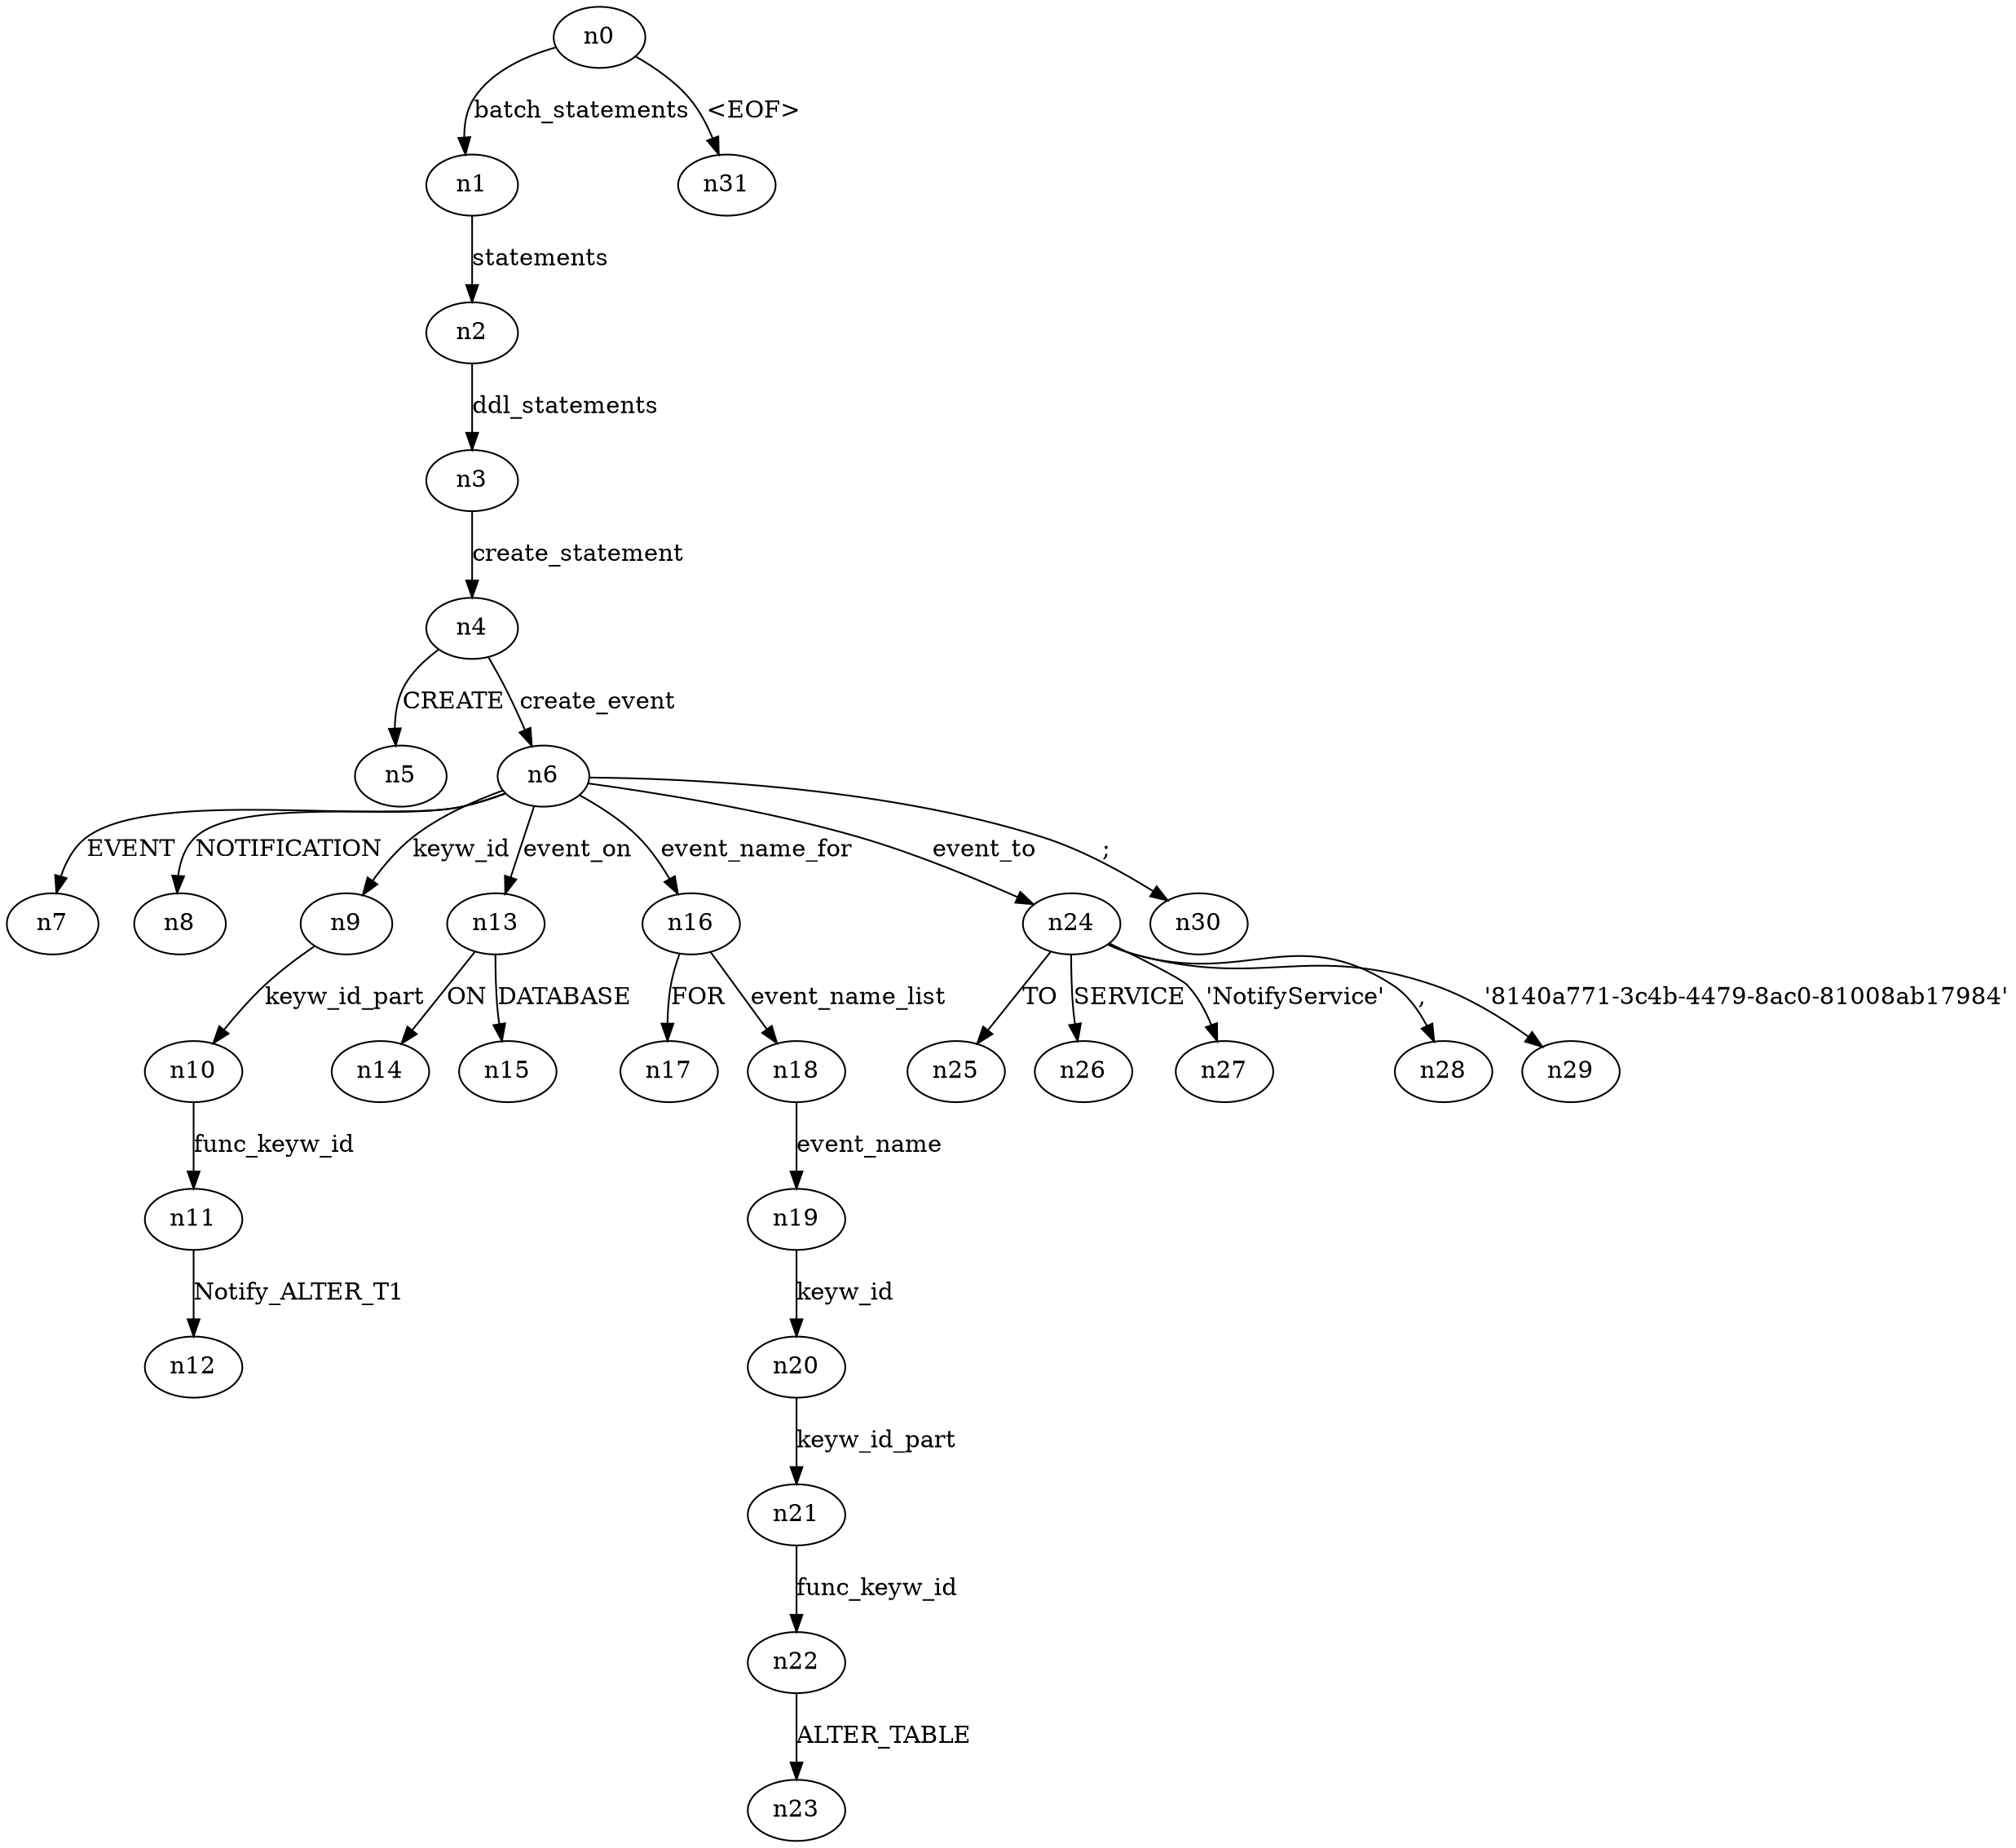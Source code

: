 digraph ParseTree {
  n0 -> n1 [label="batch_statements"];
  n1 -> n2 [label="statements"];
  n2 -> n3 [label="ddl_statements"];
  n3 -> n4 [label="create_statement"];
  n4 -> n5 [label="CREATE"];
  n4 -> n6 [label="create_event"];
  n6 -> n7 [label="EVENT"];
  n6 -> n8 [label="NOTIFICATION"];
  n6 -> n9 [label="keyw_id"];
  n9 -> n10 [label="keyw_id_part"];
  n10 -> n11 [label="func_keyw_id"];
  n11 -> n12 [label="Notify_ALTER_T1"];
  n6 -> n13 [label="event_on"];
  n13 -> n14 [label="ON"];
  n13 -> n15 [label="DATABASE"];
  n6 -> n16 [label="event_name_for"];
  n16 -> n17 [label="FOR"];
  n16 -> n18 [label="event_name_list"];
  n18 -> n19 [label="event_name"];
  n19 -> n20 [label="keyw_id"];
  n20 -> n21 [label="keyw_id_part"];
  n21 -> n22 [label="func_keyw_id"];
  n22 -> n23 [label="ALTER_TABLE"];
  n6 -> n24 [label="event_to"];
  n24 -> n25 [label="TO"];
  n24 -> n26 [label="SERVICE"];
  n24 -> n27 [label="'NotifyService'"];
  n24 -> n28 [label=","];
  n24 -> n29 [label="'8140a771-3c4b-4479-8ac0-81008ab17984'"];
  n6 -> n30 [label=";"];
  n0 -> n31 [label="<EOF>"];
}